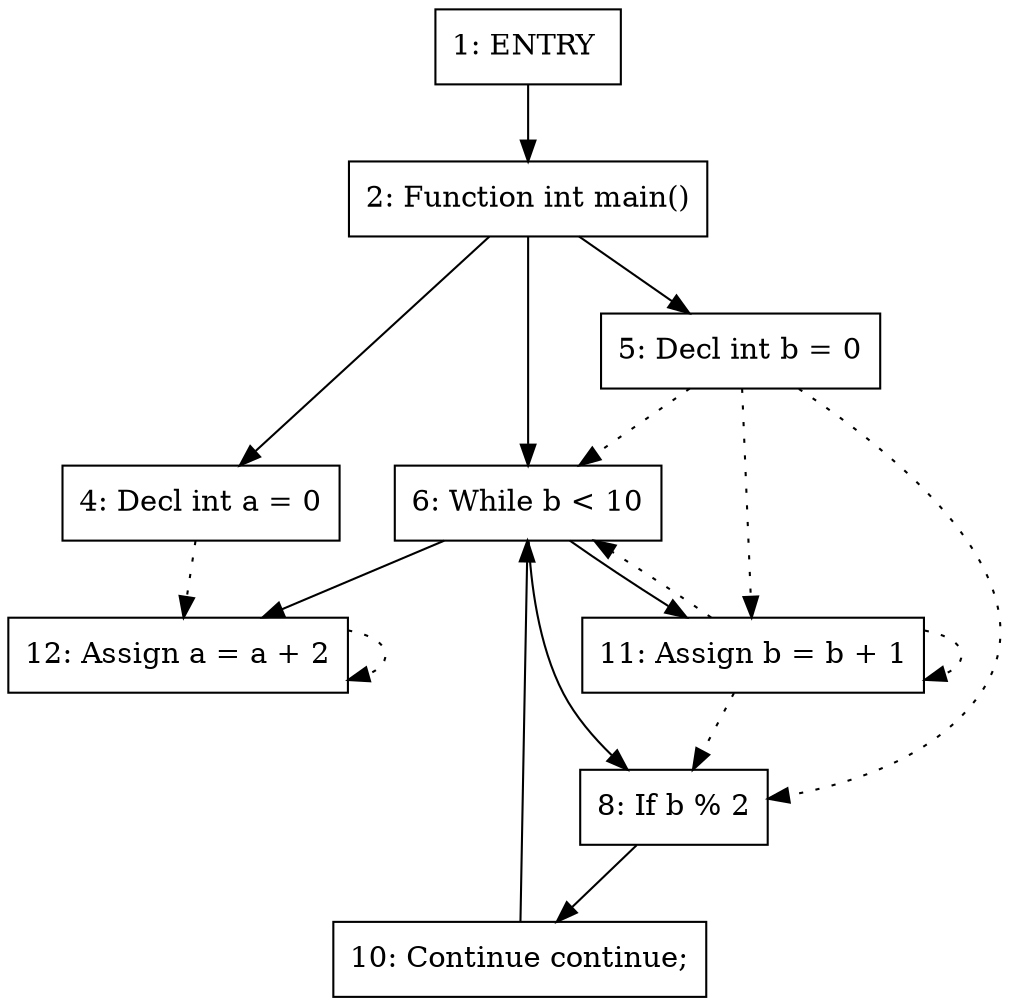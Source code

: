 digraph G{
Node1[shape=record label="{1: ENTRY\ }"];
Node2[shape=record label="{2: Function\ int\ main()}"];
Node4[shape=record label="{4: Decl\ int\ a\ =\ 0}"];
Node5[shape=record label="{5: Decl\ int\ b\ =\ 0}"];
Node6[shape=record label="{6: While\ b\ \<\ 10}"];
Node8[shape=record label="{8: If\ b\ %\ 2}"];
Node10[shape=record label="{10: Continue\ continue;}"];
Node11[shape=record label="{11: Assign\ b\ =\ b\ +\ 1}"];
Node12[shape=record label="{12: Assign\ a\ =\ a\ +\ 2}"];
Node1->Node2;
Node2->Node4;
Node2->Node5;
Node2->Node6;
Node6->Node8;
Node6->Node11;
Node6->Node12;
Node8->Node10;
Node10->Node6;
Node4->Node12 [style = dotted];
Node5->Node6 [style = dotted];
Node5->Node8 [style = dotted];
Node5->Node11 [style = dotted];
Node11->Node6 [style = dotted];
Node11->Node8 [style = dotted];
Node11->Node11 [style = dotted];
Node12->Node12 [style = dotted];
}
